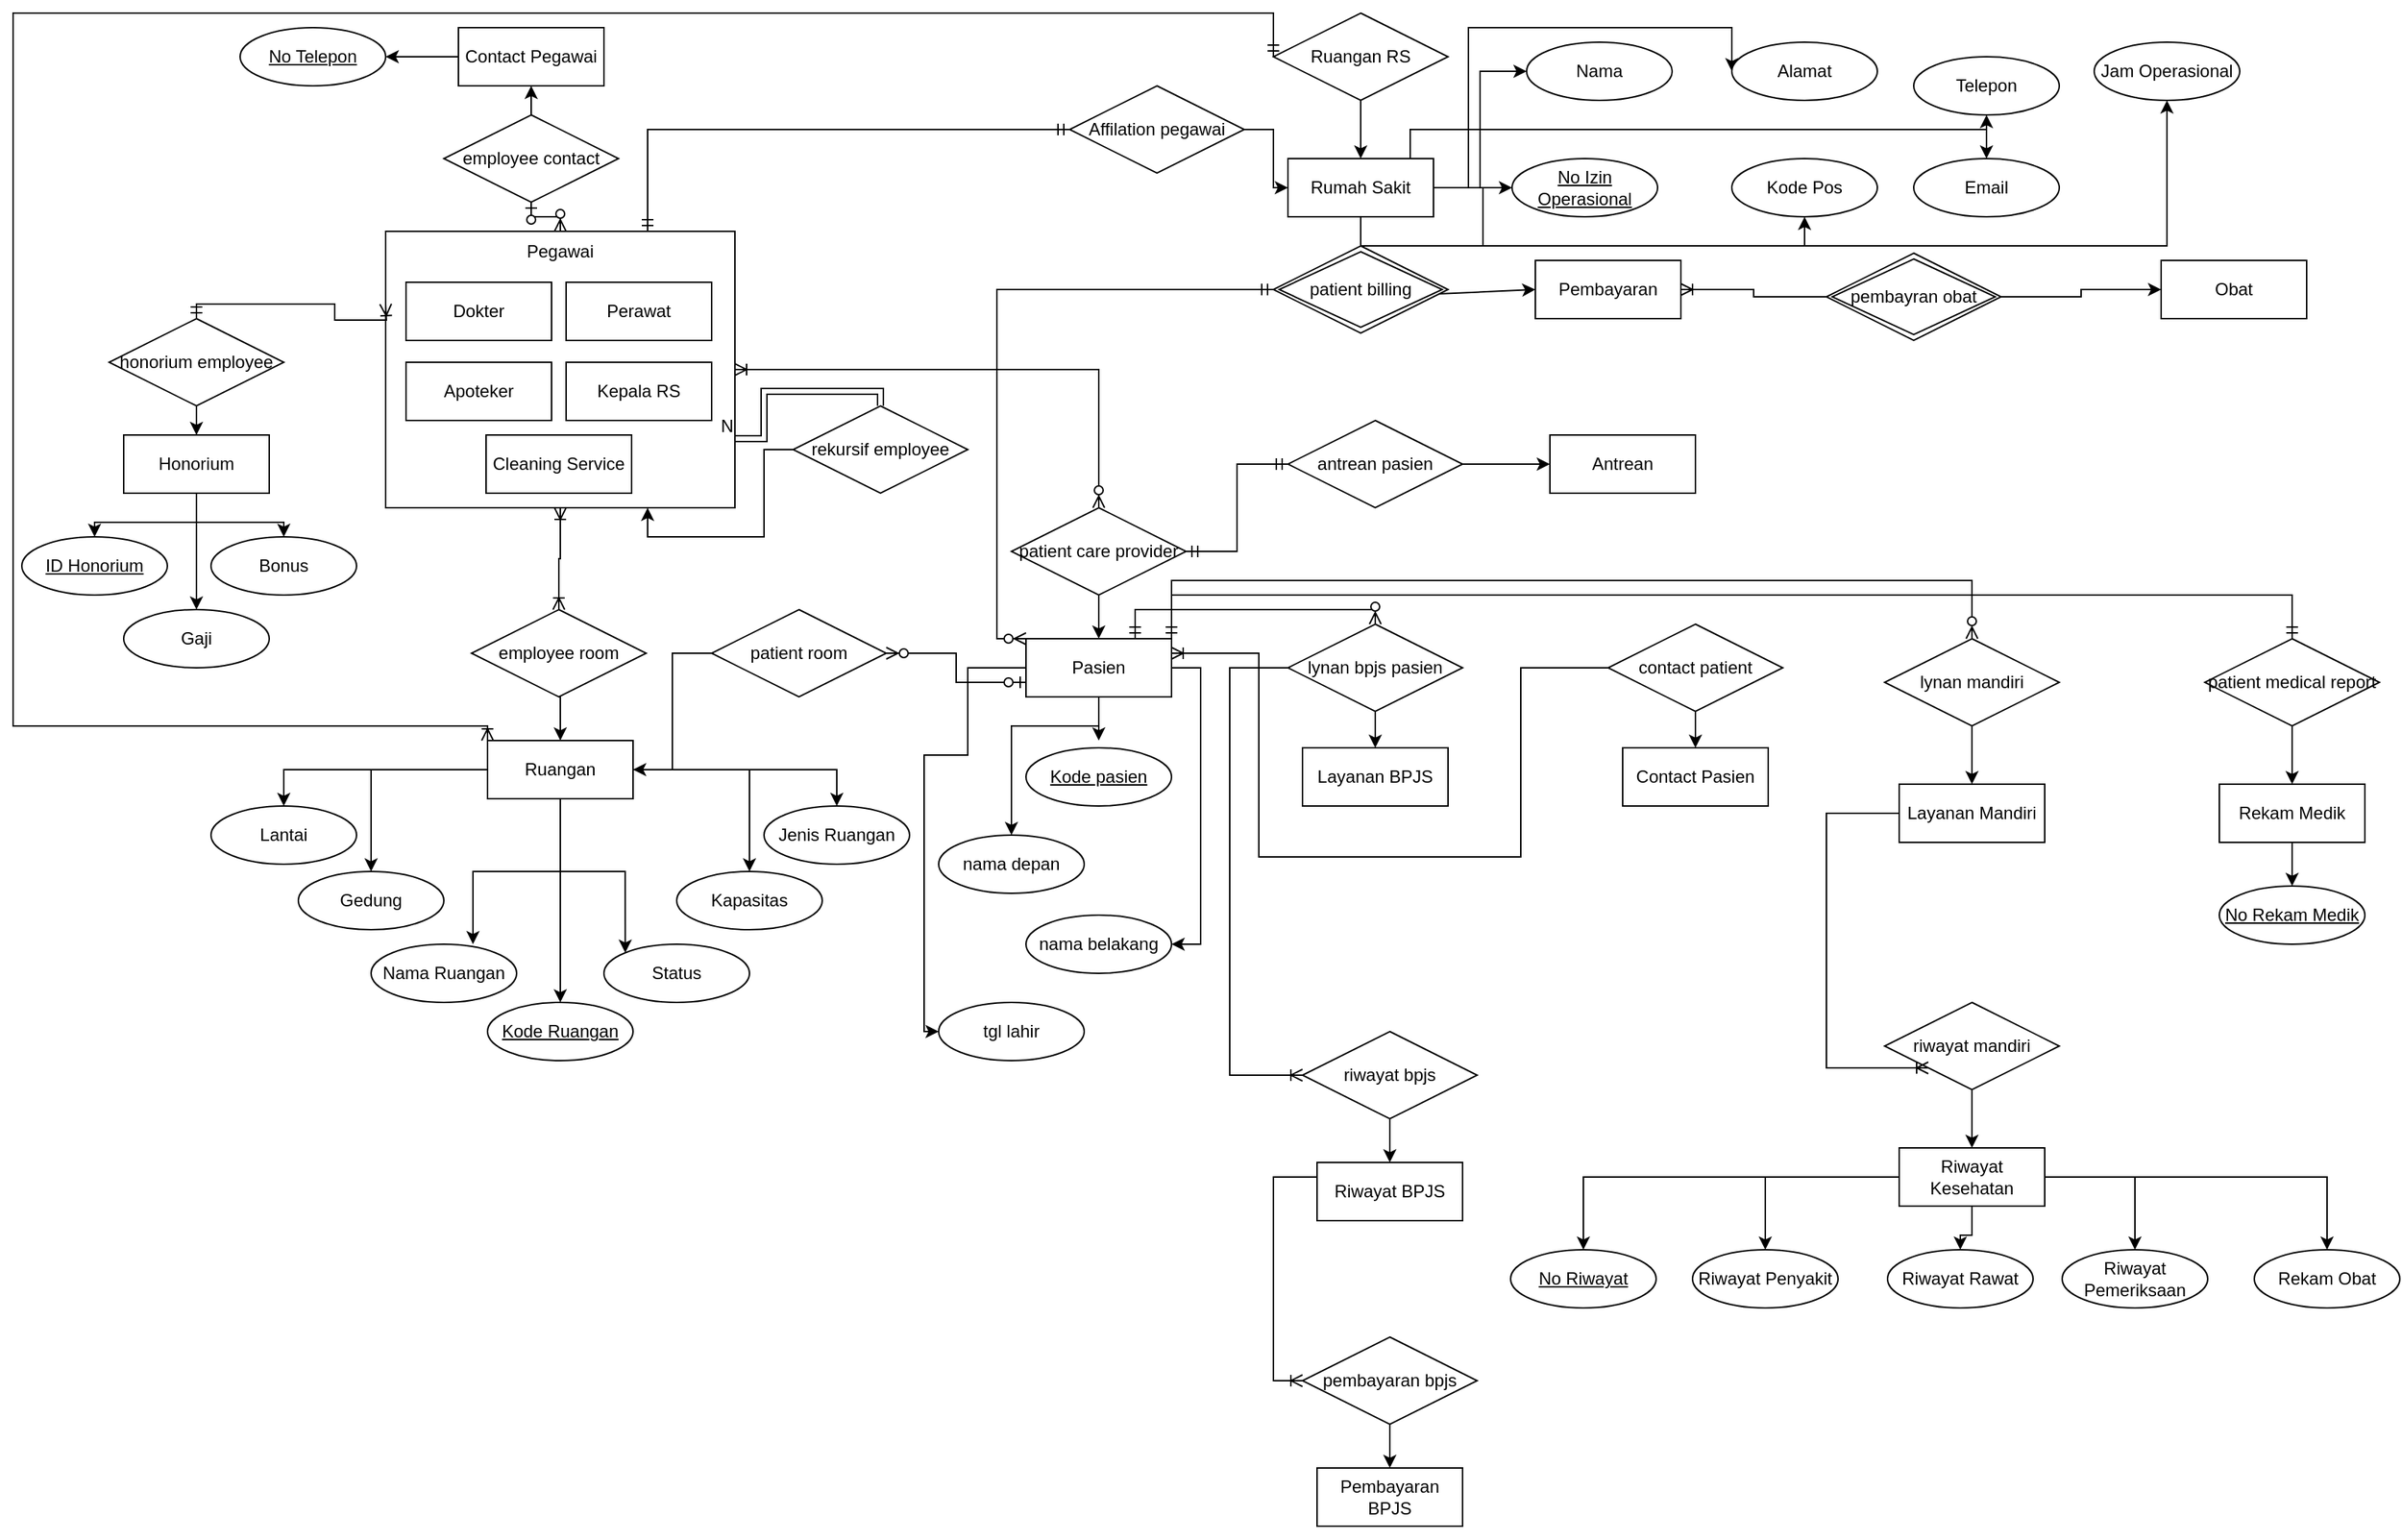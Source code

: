 <mxfile version="21.1.1" type="github">
  <diagram name="Halaman-1" id="XmxOvHVFqEo9q_UAqhoj">
    <mxGraphModel dx="1120" dy="452" grid="1" gridSize="10" guides="1" tooltips="1" connect="1" arrows="1" fold="1" page="1" pageScale="1" pageWidth="827" pageHeight="1169" math="0" shadow="0">
      <root>
        <mxCell id="0" />
        <mxCell id="1" parent="0" />
        <mxCell id="PxqxfpaHqG03hSLTdIMs-1" value="Pegawai" style="whiteSpace=wrap;html=1;align=center;verticalAlign=top;" parent="1" vertex="1">
          <mxGeometry x="266" y="170" width="240" height="190" as="geometry" />
        </mxCell>
        <mxCell id="PxqxfpaHqG03hSLTdIMs-2" value="Dokter" style="whiteSpace=wrap;html=1;align=center;" parent="1" vertex="1">
          <mxGeometry x="280" y="205" width="100" height="40" as="geometry" />
        </mxCell>
        <mxCell id="PxqxfpaHqG03hSLTdIMs-3" value="Perawat" style="whiteSpace=wrap;html=1;align=center;" parent="1" vertex="1">
          <mxGeometry x="390" y="205" width="100" height="40" as="geometry" />
        </mxCell>
        <mxCell id="PxqxfpaHqG03hSLTdIMs-4" value="Apoteker" style="whiteSpace=wrap;html=1;align=center;" parent="1" vertex="1">
          <mxGeometry x="280" y="260" width="100" height="40" as="geometry" />
        </mxCell>
        <mxCell id="PxqxfpaHqG03hSLTdIMs-5" value="Kepala RS" style="whiteSpace=wrap;html=1;align=center;" parent="1" vertex="1">
          <mxGeometry x="390" y="260" width="100" height="40" as="geometry" />
        </mxCell>
        <mxCell id="PxqxfpaHqG03hSLTdIMs-6" value="Cleaning Service" style="whiteSpace=wrap;html=1;align=center;" parent="1" vertex="1">
          <mxGeometry x="335" y="310" width="100" height="40" as="geometry" />
        </mxCell>
        <mxCell id="PxqxfpaHqG03hSLTdIMs-29" style="edgeStyle=orthogonalEdgeStyle;rounded=0;orthogonalLoop=1;jettySize=auto;html=1;exitX=0;exitY=0.5;exitDx=0;exitDy=0;entryX=1;entryY=0.5;entryDx=0;entryDy=0;" parent="1" source="PxqxfpaHqG03hSLTdIMs-8" target="PxqxfpaHqG03hSLTdIMs-9" edge="1">
          <mxGeometry relative="1" as="geometry" />
        </mxCell>
        <mxCell id="PxqxfpaHqG03hSLTdIMs-8" value="Contact Pegawai" style="whiteSpace=wrap;html=1;align=center;" parent="1" vertex="1">
          <mxGeometry x="316" y="30" width="100" height="40" as="geometry" />
        </mxCell>
        <mxCell id="PxqxfpaHqG03hSLTdIMs-9" value="No Telepon" style="ellipse;whiteSpace=wrap;html=1;align=center;fontStyle=4;" parent="1" vertex="1">
          <mxGeometry x="166" y="30" width="100" height="40" as="geometry" />
        </mxCell>
        <mxCell id="PxqxfpaHqG03hSLTdIMs-28" style="edgeStyle=orthogonalEdgeStyle;rounded=0;orthogonalLoop=1;jettySize=auto;html=1;exitX=0.5;exitY=0;exitDx=0;exitDy=0;entryX=0.5;entryY=1;entryDx=0;entryDy=0;" parent="1" source="PxqxfpaHqG03hSLTdIMs-13" target="PxqxfpaHqG03hSLTdIMs-8" edge="1">
          <mxGeometry relative="1" as="geometry" />
        </mxCell>
        <mxCell id="PxqxfpaHqG03hSLTdIMs-13" value="employee contact" style="shape=rhombus;perimeter=rhombusPerimeter;whiteSpace=wrap;html=1;align=center;" parent="1" vertex="1">
          <mxGeometry x="306" y="90" width="120" height="60" as="geometry" />
        </mxCell>
        <mxCell id="PxqxfpaHqG03hSLTdIMs-31" style="edgeStyle=orthogonalEdgeStyle;rounded=0;orthogonalLoop=1;jettySize=auto;html=1;exitX=0.5;exitY=1;exitDx=0;exitDy=0;entryX=0.5;entryY=0;entryDx=0;entryDy=0;" parent="1" source="PxqxfpaHqG03hSLTdIMs-14" target="PxqxfpaHqG03hSLTdIMs-15" edge="1">
          <mxGeometry relative="1" as="geometry" />
        </mxCell>
        <mxCell id="PxqxfpaHqG03hSLTdIMs-14" value="employee room" style="shape=rhombus;perimeter=rhombusPerimeter;whiteSpace=wrap;html=1;align=center;" parent="1" vertex="1">
          <mxGeometry x="325" y="430" width="120" height="60" as="geometry" />
        </mxCell>
        <mxCell id="PxqxfpaHqG03hSLTdIMs-32" style="edgeStyle=orthogonalEdgeStyle;rounded=0;orthogonalLoop=1;jettySize=auto;html=1;exitX=0;exitY=0.5;exitDx=0;exitDy=0;entryX=0.5;entryY=0;entryDx=0;entryDy=0;" parent="1" source="PxqxfpaHqG03hSLTdIMs-15" target="PxqxfpaHqG03hSLTdIMs-17" edge="1">
          <mxGeometry relative="1" as="geometry" />
        </mxCell>
        <mxCell id="PxqxfpaHqG03hSLTdIMs-33" style="edgeStyle=orthogonalEdgeStyle;rounded=0;orthogonalLoop=1;jettySize=auto;html=1;" parent="1" source="PxqxfpaHqG03hSLTdIMs-15" target="PxqxfpaHqG03hSLTdIMs-16" edge="1">
          <mxGeometry relative="1" as="geometry" />
        </mxCell>
        <mxCell id="PxqxfpaHqG03hSLTdIMs-34" style="edgeStyle=orthogonalEdgeStyle;rounded=0;orthogonalLoop=1;jettySize=auto;html=1;entryX=0.5;entryY=0;entryDx=0;entryDy=0;" parent="1" source="PxqxfpaHqG03hSLTdIMs-15" target="PxqxfpaHqG03hSLTdIMs-18" edge="1">
          <mxGeometry relative="1" as="geometry" />
        </mxCell>
        <mxCell id="PxqxfpaHqG03hSLTdIMs-35" style="edgeStyle=orthogonalEdgeStyle;rounded=0;orthogonalLoop=1;jettySize=auto;html=1;entryX=0.5;entryY=0;entryDx=0;entryDy=0;" parent="1" source="PxqxfpaHqG03hSLTdIMs-15" target="PxqxfpaHqG03hSLTdIMs-20" edge="1">
          <mxGeometry relative="1" as="geometry" />
        </mxCell>
        <mxCell id="PxqxfpaHqG03hSLTdIMs-36" style="edgeStyle=orthogonalEdgeStyle;rounded=0;orthogonalLoop=1;jettySize=auto;html=1;entryX=0.5;entryY=0;entryDx=0;entryDy=0;" parent="1" source="PxqxfpaHqG03hSLTdIMs-15" target="PxqxfpaHqG03hSLTdIMs-21" edge="1">
          <mxGeometry relative="1" as="geometry" />
        </mxCell>
        <mxCell id="PxqxfpaHqG03hSLTdIMs-37" style="edgeStyle=orthogonalEdgeStyle;rounded=0;orthogonalLoop=1;jettySize=auto;html=1;entryX=0;entryY=0;entryDx=0;entryDy=0;" parent="1" source="PxqxfpaHqG03hSLTdIMs-15" target="PxqxfpaHqG03hSLTdIMs-22" edge="1">
          <mxGeometry relative="1" as="geometry" />
        </mxCell>
        <mxCell id="PxqxfpaHqG03hSLTdIMs-38" style="edgeStyle=orthogonalEdgeStyle;rounded=0;orthogonalLoop=1;jettySize=auto;html=1;entryX=0.7;entryY=0;entryDx=0;entryDy=0;entryPerimeter=0;" parent="1" source="PxqxfpaHqG03hSLTdIMs-15" target="PxqxfpaHqG03hSLTdIMs-19" edge="1">
          <mxGeometry relative="1" as="geometry" />
        </mxCell>
        <mxCell id="PxqxfpaHqG03hSLTdIMs-15" value="Ruangan" style="whiteSpace=wrap;html=1;align=center;" parent="1" vertex="1">
          <mxGeometry x="336" y="520" width="100" height="40" as="geometry" />
        </mxCell>
        <mxCell id="PxqxfpaHqG03hSLTdIMs-16" value="Kode Ruangan" style="ellipse;whiteSpace=wrap;html=1;align=center;fontStyle=4;" parent="1" vertex="1">
          <mxGeometry x="336" y="700" width="100" height="40" as="geometry" />
        </mxCell>
        <mxCell id="PxqxfpaHqG03hSLTdIMs-17" value="Lantai" style="ellipse;whiteSpace=wrap;html=1;align=center;" parent="1" vertex="1">
          <mxGeometry x="146" y="565" width="100" height="40" as="geometry" />
        </mxCell>
        <mxCell id="PxqxfpaHqG03hSLTdIMs-18" value="Gedung" style="ellipse;whiteSpace=wrap;html=1;align=center;" parent="1" vertex="1">
          <mxGeometry x="206" y="610" width="100" height="40" as="geometry" />
        </mxCell>
        <mxCell id="PxqxfpaHqG03hSLTdIMs-19" value="Nama Ruangan" style="ellipse;whiteSpace=wrap;html=1;align=center;" parent="1" vertex="1">
          <mxGeometry x="256" y="660" width="100" height="40" as="geometry" />
        </mxCell>
        <mxCell id="PxqxfpaHqG03hSLTdIMs-20" value="Jenis Ruangan" style="ellipse;whiteSpace=wrap;html=1;align=center;" parent="1" vertex="1">
          <mxGeometry x="526" y="565" width="100" height="40" as="geometry" />
        </mxCell>
        <mxCell id="PxqxfpaHqG03hSLTdIMs-21" value="Kapasitas" style="ellipse;whiteSpace=wrap;html=1;align=center;" parent="1" vertex="1">
          <mxGeometry x="466" y="610" width="100" height="40" as="geometry" />
        </mxCell>
        <mxCell id="PxqxfpaHqG03hSLTdIMs-22" value="Status" style="ellipse;whiteSpace=wrap;html=1;align=center;" parent="1" vertex="1">
          <mxGeometry x="416" y="660" width="100" height="40" as="geometry" />
        </mxCell>
        <mxCell id="mDD73wP0_zgOxC7ukqkO-9" style="edgeStyle=orthogonalEdgeStyle;rounded=0;orthogonalLoop=1;jettySize=auto;html=1;" edge="1" parent="1" source="mDD73wP0_zgOxC7ukqkO-1" target="mDD73wP0_zgOxC7ukqkO-2">
          <mxGeometry relative="1" as="geometry" />
        </mxCell>
        <mxCell id="mDD73wP0_zgOxC7ukqkO-1" value="honorium employee" style="shape=rhombus;perimeter=rhombusPerimeter;whiteSpace=wrap;html=1;align=center;" vertex="1" parent="1">
          <mxGeometry x="76" y="230" width="120" height="60" as="geometry" />
        </mxCell>
        <mxCell id="mDD73wP0_zgOxC7ukqkO-6" style="edgeStyle=orthogonalEdgeStyle;rounded=0;orthogonalLoop=1;jettySize=auto;html=1;exitX=0.5;exitY=1;exitDx=0;exitDy=0;entryX=0.5;entryY=0;entryDx=0;entryDy=0;" edge="1" parent="1" source="mDD73wP0_zgOxC7ukqkO-2" target="mDD73wP0_zgOxC7ukqkO-4">
          <mxGeometry relative="1" as="geometry" />
        </mxCell>
        <mxCell id="mDD73wP0_zgOxC7ukqkO-7" style="edgeStyle=orthogonalEdgeStyle;rounded=0;orthogonalLoop=1;jettySize=auto;html=1;entryX=0.5;entryY=0;entryDx=0;entryDy=0;" edge="1" parent="1" source="mDD73wP0_zgOxC7ukqkO-2" target="mDD73wP0_zgOxC7ukqkO-3">
          <mxGeometry relative="1" as="geometry" />
        </mxCell>
        <mxCell id="mDD73wP0_zgOxC7ukqkO-8" style="edgeStyle=orthogonalEdgeStyle;rounded=0;orthogonalLoop=1;jettySize=auto;html=1;entryX=0.5;entryY=0;entryDx=0;entryDy=0;" edge="1" parent="1" source="mDD73wP0_zgOxC7ukqkO-2" target="mDD73wP0_zgOxC7ukqkO-5">
          <mxGeometry relative="1" as="geometry" />
        </mxCell>
        <mxCell id="mDD73wP0_zgOxC7ukqkO-2" value="Honorium" style="whiteSpace=wrap;html=1;align=center;" vertex="1" parent="1">
          <mxGeometry x="86" y="310" width="100" height="40" as="geometry" />
        </mxCell>
        <mxCell id="mDD73wP0_zgOxC7ukqkO-3" value="ID Honorium" style="ellipse;whiteSpace=wrap;html=1;align=center;fontStyle=4;" vertex="1" parent="1">
          <mxGeometry x="16" y="380" width="100" height="40" as="geometry" />
        </mxCell>
        <mxCell id="mDD73wP0_zgOxC7ukqkO-4" value="Gaji" style="ellipse;whiteSpace=wrap;html=1;align=center;" vertex="1" parent="1">
          <mxGeometry x="86" y="430" width="100" height="40" as="geometry" />
        </mxCell>
        <mxCell id="mDD73wP0_zgOxC7ukqkO-5" value="Bonus" style="ellipse;whiteSpace=wrap;html=1;align=center;" vertex="1" parent="1">
          <mxGeometry x="146" y="380" width="100" height="40" as="geometry" />
        </mxCell>
        <mxCell id="mDD73wP0_zgOxC7ukqkO-16" style="edgeStyle=orthogonalEdgeStyle;rounded=0;orthogonalLoop=1;jettySize=auto;html=1;" edge="1" parent="1" source="mDD73wP0_zgOxC7ukqkO-10" target="mDD73wP0_zgOxC7ukqkO-11">
          <mxGeometry relative="1" as="geometry" />
        </mxCell>
        <mxCell id="mDD73wP0_zgOxC7ukqkO-10" value="patient care provider" style="shape=rhombus;perimeter=rhombusPerimeter;whiteSpace=wrap;html=1;align=center;" vertex="1" parent="1">
          <mxGeometry x="696" y="360" width="120" height="60" as="geometry" />
        </mxCell>
        <mxCell id="mDD73wP0_zgOxC7ukqkO-17" style="edgeStyle=orthogonalEdgeStyle;rounded=0;orthogonalLoop=1;jettySize=auto;html=1;" edge="1" parent="1" source="mDD73wP0_zgOxC7ukqkO-11">
          <mxGeometry relative="1" as="geometry">
            <mxPoint x="756" y="520" as="targetPoint" />
          </mxGeometry>
        </mxCell>
        <mxCell id="mDD73wP0_zgOxC7ukqkO-18" style="edgeStyle=orthogonalEdgeStyle;rounded=0;orthogonalLoop=1;jettySize=auto;html=1;entryX=0.5;entryY=0;entryDx=0;entryDy=0;" edge="1" parent="1" source="mDD73wP0_zgOxC7ukqkO-11" target="mDD73wP0_zgOxC7ukqkO-13">
          <mxGeometry relative="1" as="geometry">
            <Array as="points">
              <mxPoint x="756" y="510" />
              <mxPoint x="696" y="510" />
            </Array>
          </mxGeometry>
        </mxCell>
        <mxCell id="mDD73wP0_zgOxC7ukqkO-19" style="edgeStyle=orthogonalEdgeStyle;rounded=0;orthogonalLoop=1;jettySize=auto;html=1;entryX=1;entryY=0.5;entryDx=0;entryDy=0;" edge="1" parent="1" source="mDD73wP0_zgOxC7ukqkO-11" target="mDD73wP0_zgOxC7ukqkO-14">
          <mxGeometry relative="1" as="geometry">
            <Array as="points">
              <mxPoint x="826" y="470" />
              <mxPoint x="826" y="660" />
            </Array>
          </mxGeometry>
        </mxCell>
        <mxCell id="mDD73wP0_zgOxC7ukqkO-20" style="edgeStyle=orthogonalEdgeStyle;rounded=0;orthogonalLoop=1;jettySize=auto;html=1;entryX=0;entryY=0.5;entryDx=0;entryDy=0;" edge="1" parent="1" source="mDD73wP0_zgOxC7ukqkO-11" target="mDD73wP0_zgOxC7ukqkO-15">
          <mxGeometry relative="1" as="geometry">
            <Array as="points">
              <mxPoint x="666" y="470" />
              <mxPoint x="666" y="530" />
              <mxPoint x="636" y="530" />
              <mxPoint x="636" y="720" />
            </Array>
          </mxGeometry>
        </mxCell>
        <mxCell id="mDD73wP0_zgOxC7ukqkO-11" value="Pasien" style="whiteSpace=wrap;html=1;align=center;" vertex="1" parent="1">
          <mxGeometry x="706" y="450" width="100" height="40" as="geometry" />
        </mxCell>
        <mxCell id="mDD73wP0_zgOxC7ukqkO-12" value="Kode pasien" style="ellipse;whiteSpace=wrap;html=1;align=center;fontStyle=4;" vertex="1" parent="1">
          <mxGeometry x="706" y="525" width="100" height="40" as="geometry" />
        </mxCell>
        <mxCell id="mDD73wP0_zgOxC7ukqkO-13" value="nama depan" style="ellipse;whiteSpace=wrap;html=1;align=center;" vertex="1" parent="1">
          <mxGeometry x="646" y="585" width="100" height="40" as="geometry" />
        </mxCell>
        <mxCell id="mDD73wP0_zgOxC7ukqkO-14" value="nama belakang" style="ellipse;whiteSpace=wrap;html=1;align=center;" vertex="1" parent="1">
          <mxGeometry x="706" y="640" width="100" height="40" as="geometry" />
        </mxCell>
        <mxCell id="mDD73wP0_zgOxC7ukqkO-15" value="tgl lahir" style="ellipse;whiteSpace=wrap;html=1;align=center;" vertex="1" parent="1">
          <mxGeometry x="646" y="700" width="100" height="40" as="geometry" />
        </mxCell>
        <mxCell id="mDD73wP0_zgOxC7ukqkO-29" style="edgeStyle=orthogonalEdgeStyle;rounded=0;orthogonalLoop=1;jettySize=auto;html=1;entryX=0.75;entryY=1;entryDx=0;entryDy=0;" edge="1" parent="1" source="mDD73wP0_zgOxC7ukqkO-21" target="PxqxfpaHqG03hSLTdIMs-1">
          <mxGeometry relative="1" as="geometry" />
        </mxCell>
        <mxCell id="mDD73wP0_zgOxC7ukqkO-21" value="rekursif employee" style="shape=rhombus;perimeter=rhombusPerimeter;whiteSpace=wrap;html=1;align=center;" vertex="1" parent="1">
          <mxGeometry x="546" y="290" width="120" height="60" as="geometry" />
        </mxCell>
        <mxCell id="mDD73wP0_zgOxC7ukqkO-23" value="" style="edgeStyle=orthogonalEdgeStyle;fontSize=12;html=1;endArrow=ERzeroToMany;startArrow=ERzeroToOne;rounded=0;exitX=0.5;exitY=1;exitDx=0;exitDy=0;entryX=0.5;entryY=0;entryDx=0;entryDy=0;" edge="1" parent="1" source="PxqxfpaHqG03hSLTdIMs-13" target="PxqxfpaHqG03hSLTdIMs-1">
          <mxGeometry width="100" height="100" relative="1" as="geometry">
            <mxPoint x="446" y="290" as="sourcePoint" />
            <mxPoint x="546" y="190" as="targetPoint" />
          </mxGeometry>
        </mxCell>
        <mxCell id="mDD73wP0_zgOxC7ukqkO-25" value="" style="edgeStyle=orthogonalEdgeStyle;fontSize=12;html=1;endArrow=ERoneToMany;startArrow=ERoneToMany;rounded=0;exitX=0.5;exitY=1;exitDx=0;exitDy=0;entryX=0.5;entryY=0;entryDx=0;entryDy=0;" edge="1" parent="1" source="PxqxfpaHqG03hSLTdIMs-1" target="PxqxfpaHqG03hSLTdIMs-14">
          <mxGeometry width="100" height="100" relative="1" as="geometry">
            <mxPoint x="446" y="490" as="sourcePoint" />
            <mxPoint x="546" y="390" as="targetPoint" />
          </mxGeometry>
        </mxCell>
        <mxCell id="mDD73wP0_zgOxC7ukqkO-26" value="" style="edgeStyle=orthogonalEdgeStyle;fontSize=12;html=1;endArrow=ERoneToMany;startArrow=ERmandOne;rounded=0;exitX=0.5;exitY=0;exitDx=0;exitDy=0;" edge="1" parent="1" source="mDD73wP0_zgOxC7ukqkO-1">
          <mxGeometry width="100" height="100" relative="1" as="geometry">
            <mxPoint x="446" y="290" as="sourcePoint" />
            <mxPoint x="266" y="220" as="targetPoint" />
          </mxGeometry>
        </mxCell>
        <mxCell id="mDD73wP0_zgOxC7ukqkO-27" value="" style="edgeStyle=orthogonalEdgeStyle;fontSize=12;html=1;endArrow=ERoneToMany;startArrow=ERzeroToMany;rounded=0;exitX=0.5;exitY=0;exitDx=0;exitDy=0;entryX=1;entryY=0.5;entryDx=0;entryDy=0;" edge="1" parent="1" source="mDD73wP0_zgOxC7ukqkO-10" target="PxqxfpaHqG03hSLTdIMs-1">
          <mxGeometry width="100" height="100" relative="1" as="geometry">
            <mxPoint x="446" y="390" as="sourcePoint" />
            <mxPoint x="546" y="290" as="targetPoint" />
          </mxGeometry>
        </mxCell>
        <mxCell id="mDD73wP0_zgOxC7ukqkO-30" value="Layanan BPJS" style="whiteSpace=wrap;html=1;align=center;" vertex="1" parent="1">
          <mxGeometry x="896" y="525" width="100" height="40" as="geometry" />
        </mxCell>
        <mxCell id="mDD73wP0_zgOxC7ukqkO-31" value="Contact Pasien" style="whiteSpace=wrap;html=1;align=center;" vertex="1" parent="1">
          <mxGeometry x="1116" y="525" width="100" height="40" as="geometry" />
        </mxCell>
        <mxCell id="mDD73wP0_zgOxC7ukqkO-32" value="Layanan Mandiri" style="whiteSpace=wrap;html=1;align=center;" vertex="1" parent="1">
          <mxGeometry x="1306" y="550" width="100" height="40" as="geometry" />
        </mxCell>
        <mxCell id="mDD73wP0_zgOxC7ukqkO-117" style="edgeStyle=orthogonalEdgeStyle;rounded=0;orthogonalLoop=1;jettySize=auto;html=1;entryX=0.5;entryY=0;entryDx=0;entryDy=0;" edge="1" parent="1" source="mDD73wP0_zgOxC7ukqkO-33" target="mDD73wP0_zgOxC7ukqkO-116">
          <mxGeometry relative="1" as="geometry" />
        </mxCell>
        <mxCell id="mDD73wP0_zgOxC7ukqkO-33" value="Rekam Medik" style="whiteSpace=wrap;html=1;align=center;" vertex="1" parent="1">
          <mxGeometry x="1526" y="550" width="100" height="40" as="geometry" />
        </mxCell>
        <mxCell id="mDD73wP0_zgOxC7ukqkO-111" style="edgeStyle=orthogonalEdgeStyle;rounded=0;orthogonalLoop=1;jettySize=auto;html=1;entryX=0.5;entryY=0;entryDx=0;entryDy=0;" edge="1" parent="1" source="mDD73wP0_zgOxC7ukqkO-34" target="mDD73wP0_zgOxC7ukqkO-105">
          <mxGeometry relative="1" as="geometry" />
        </mxCell>
        <mxCell id="mDD73wP0_zgOxC7ukqkO-112" style="edgeStyle=orthogonalEdgeStyle;rounded=0;orthogonalLoop=1;jettySize=auto;html=1;entryX=0.5;entryY=0;entryDx=0;entryDy=0;" edge="1" parent="1" source="mDD73wP0_zgOxC7ukqkO-34" target="mDD73wP0_zgOxC7ukqkO-107">
          <mxGeometry relative="1" as="geometry" />
        </mxCell>
        <mxCell id="mDD73wP0_zgOxC7ukqkO-113" style="edgeStyle=orthogonalEdgeStyle;rounded=0;orthogonalLoop=1;jettySize=auto;html=1;entryX=0.5;entryY=0;entryDx=0;entryDy=0;" edge="1" parent="1" source="mDD73wP0_zgOxC7ukqkO-34" target="mDD73wP0_zgOxC7ukqkO-106">
          <mxGeometry relative="1" as="geometry" />
        </mxCell>
        <mxCell id="mDD73wP0_zgOxC7ukqkO-114" style="edgeStyle=orthogonalEdgeStyle;rounded=0;orthogonalLoop=1;jettySize=auto;html=1;entryX=0.5;entryY=0;entryDx=0;entryDy=0;" edge="1" parent="1" source="mDD73wP0_zgOxC7ukqkO-34" target="mDD73wP0_zgOxC7ukqkO-110">
          <mxGeometry relative="1" as="geometry" />
        </mxCell>
        <mxCell id="mDD73wP0_zgOxC7ukqkO-115" style="edgeStyle=orthogonalEdgeStyle;rounded=0;orthogonalLoop=1;jettySize=auto;html=1;entryX=0.5;entryY=0;entryDx=0;entryDy=0;" edge="1" parent="1" source="mDD73wP0_zgOxC7ukqkO-34" target="mDD73wP0_zgOxC7ukqkO-108">
          <mxGeometry relative="1" as="geometry" />
        </mxCell>
        <mxCell id="mDD73wP0_zgOxC7ukqkO-34" value="Riwayat Kesehatan" style="whiteSpace=wrap;html=1;align=center;" vertex="1" parent="1">
          <mxGeometry x="1306" y="800" width="100" height="40" as="geometry" />
        </mxCell>
        <mxCell id="mDD73wP0_zgOxC7ukqkO-35" value="Riwayat BPJS" style="whiteSpace=wrap;html=1;align=center;" vertex="1" parent="1">
          <mxGeometry x="906" y="810" width="100" height="40" as="geometry" />
        </mxCell>
        <mxCell id="mDD73wP0_zgOxC7ukqkO-36" value="Antrean" style="whiteSpace=wrap;html=1;align=center;" vertex="1" parent="1">
          <mxGeometry x="1066" y="310" width="100" height="40" as="geometry" />
        </mxCell>
        <mxCell id="mDD73wP0_zgOxC7ukqkO-37" value="Pembayaran BPJS" style="whiteSpace=wrap;html=1;align=center;" vertex="1" parent="1">
          <mxGeometry x="906" y="1020" width="100" height="40" as="geometry" />
        </mxCell>
        <mxCell id="mDD73wP0_zgOxC7ukqkO-97" style="edgeStyle=orthogonalEdgeStyle;rounded=0;orthogonalLoop=1;jettySize=auto;html=1;entryX=0;entryY=0.5;entryDx=0;entryDy=0;" edge="1" parent="1" source="mDD73wP0_zgOxC7ukqkO-38" target="mDD73wP0_zgOxC7ukqkO-90">
          <mxGeometry relative="1" as="geometry" />
        </mxCell>
        <mxCell id="mDD73wP0_zgOxC7ukqkO-98" style="edgeStyle=orthogonalEdgeStyle;rounded=0;orthogonalLoop=1;jettySize=auto;html=1;entryX=0;entryY=0.5;entryDx=0;entryDy=0;" edge="1" parent="1" source="mDD73wP0_zgOxC7ukqkO-38" target="mDD73wP0_zgOxC7ukqkO-91">
          <mxGeometry relative="1" as="geometry" />
        </mxCell>
        <mxCell id="mDD73wP0_zgOxC7ukqkO-99" style="edgeStyle=orthogonalEdgeStyle;rounded=0;orthogonalLoop=1;jettySize=auto;html=1;entryX=0;entryY=0.5;entryDx=0;entryDy=0;" edge="1" parent="1" source="mDD73wP0_zgOxC7ukqkO-38" target="mDD73wP0_zgOxC7ukqkO-92">
          <mxGeometry relative="1" as="geometry">
            <Array as="points">
              <mxPoint x="1010" y="140" />
              <mxPoint x="1010" y="30" />
              <mxPoint x="1191" y="30" />
            </Array>
          </mxGeometry>
        </mxCell>
        <mxCell id="mDD73wP0_zgOxC7ukqkO-101" style="edgeStyle=orthogonalEdgeStyle;rounded=0;orthogonalLoop=1;jettySize=auto;html=1;entryX=0.5;entryY=1;entryDx=0;entryDy=0;" edge="1" parent="1" source="mDD73wP0_zgOxC7ukqkO-38" target="mDD73wP0_zgOxC7ukqkO-93">
          <mxGeometry relative="1" as="geometry">
            <Array as="points">
              <mxPoint x="1020" y="140" />
              <mxPoint x="1020" y="180" />
              <mxPoint x="1241" y="180" />
            </Array>
          </mxGeometry>
        </mxCell>
        <mxCell id="mDD73wP0_zgOxC7ukqkO-102" style="edgeStyle=orthogonalEdgeStyle;rounded=0;orthogonalLoop=1;jettySize=auto;html=1;" edge="1" parent="1" source="mDD73wP0_zgOxC7ukqkO-38" target="mDD73wP0_zgOxC7ukqkO-94">
          <mxGeometry relative="1" as="geometry">
            <Array as="points">
              <mxPoint x="970" y="100" />
              <mxPoint x="1366" y="100" />
            </Array>
          </mxGeometry>
        </mxCell>
        <mxCell id="mDD73wP0_zgOxC7ukqkO-103" style="edgeStyle=orthogonalEdgeStyle;rounded=0;orthogonalLoop=1;jettySize=auto;html=1;entryX=0.5;entryY=0;entryDx=0;entryDy=0;" edge="1" parent="1" source="mDD73wP0_zgOxC7ukqkO-38" target="mDD73wP0_zgOxC7ukqkO-95">
          <mxGeometry relative="1" as="geometry">
            <Array as="points">
              <mxPoint x="970" y="100" />
              <mxPoint x="1366" y="100" />
            </Array>
          </mxGeometry>
        </mxCell>
        <mxCell id="mDD73wP0_zgOxC7ukqkO-104" style="edgeStyle=orthogonalEdgeStyle;rounded=0;orthogonalLoop=1;jettySize=auto;html=1;entryX=0.5;entryY=1;entryDx=0;entryDy=0;" edge="1" parent="1" source="mDD73wP0_zgOxC7ukqkO-38" target="mDD73wP0_zgOxC7ukqkO-96">
          <mxGeometry relative="1" as="geometry">
            <Array as="points">
              <mxPoint x="936" y="180" />
              <mxPoint x="1490" y="180" />
            </Array>
          </mxGeometry>
        </mxCell>
        <mxCell id="mDD73wP0_zgOxC7ukqkO-38" value="Rumah Sakit" style="whiteSpace=wrap;html=1;align=center;" vertex="1" parent="1">
          <mxGeometry x="886" y="120" width="100" height="40" as="geometry" />
        </mxCell>
        <mxCell id="mDD73wP0_zgOxC7ukqkO-39" value="Pembayaran" style="whiteSpace=wrap;html=1;align=center;" vertex="1" parent="1">
          <mxGeometry x="1056" y="190" width="100" height="40" as="geometry" />
        </mxCell>
        <mxCell id="mDD73wP0_zgOxC7ukqkO-40" value="Obat" style="whiteSpace=wrap;html=1;align=center;" vertex="1" parent="1">
          <mxGeometry x="1486" y="190" width="100" height="40" as="geometry" />
        </mxCell>
        <mxCell id="mDD73wP0_zgOxC7ukqkO-42" style="edgeStyle=none;rounded=0;orthogonalLoop=1;jettySize=auto;html=1;entryX=0;entryY=0.5;entryDx=0;entryDy=0;" edge="1" parent="1" source="mDD73wP0_zgOxC7ukqkO-41" target="mDD73wP0_zgOxC7ukqkO-36">
          <mxGeometry relative="1" as="geometry" />
        </mxCell>
        <mxCell id="mDD73wP0_zgOxC7ukqkO-41" value="antrean pasien" style="shape=rhombus;perimeter=rhombusPerimeter;whiteSpace=wrap;html=1;align=center;" vertex="1" parent="1">
          <mxGeometry x="886" y="300" width="120" height="60" as="geometry" />
        </mxCell>
        <mxCell id="mDD73wP0_zgOxC7ukqkO-54" style="edgeStyle=none;rounded=0;orthogonalLoop=1;jettySize=auto;html=1;entryX=0.5;entryY=0;entryDx=0;entryDy=0;" edge="1" parent="1" source="mDD73wP0_zgOxC7ukqkO-43" target="mDD73wP0_zgOxC7ukqkO-30">
          <mxGeometry relative="1" as="geometry" />
        </mxCell>
        <mxCell id="mDD73wP0_zgOxC7ukqkO-43" value="lynan bpjs pasien" style="shape=rhombus;perimeter=rhombusPerimeter;whiteSpace=wrap;html=1;align=center;" vertex="1" parent="1">
          <mxGeometry x="886" y="440" width="120" height="60" as="geometry" />
        </mxCell>
        <mxCell id="mDD73wP0_zgOxC7ukqkO-49" style="edgeStyle=none;rounded=0;orthogonalLoop=1;jettySize=auto;html=1;entryX=0.5;entryY=0;entryDx=0;entryDy=0;" edge="1" parent="1" source="mDD73wP0_zgOxC7ukqkO-45" target="mDD73wP0_zgOxC7ukqkO-33">
          <mxGeometry relative="1" as="geometry" />
        </mxCell>
        <mxCell id="mDD73wP0_zgOxC7ukqkO-45" value="patient medical report" style="shape=rhombus;perimeter=rhombusPerimeter;whiteSpace=wrap;html=1;align=center;" vertex="1" parent="1">
          <mxGeometry x="1516" y="450" width="120" height="60" as="geometry" />
        </mxCell>
        <mxCell id="mDD73wP0_zgOxC7ukqkO-48" style="edgeStyle=none;rounded=0;orthogonalLoop=1;jettySize=auto;html=1;entryX=0;entryY=0.5;entryDx=0;entryDy=0;exitX=0.919;exitY=0.552;exitDx=0;exitDy=0;exitPerimeter=0;" edge="1" parent="1" source="mDD73wP0_zgOxC7ukqkO-73" target="mDD73wP0_zgOxC7ukqkO-39">
          <mxGeometry relative="1" as="geometry">
            <mxPoint x="996" y="210" as="sourcePoint" />
          </mxGeometry>
        </mxCell>
        <mxCell id="mDD73wP0_zgOxC7ukqkO-51" style="edgeStyle=none;rounded=0;orthogonalLoop=1;jettySize=auto;html=1;entryX=0.5;entryY=0;entryDx=0;entryDy=0;" edge="1" parent="1" source="mDD73wP0_zgOxC7ukqkO-50" target="mDD73wP0_zgOxC7ukqkO-32">
          <mxGeometry relative="1" as="geometry" />
        </mxCell>
        <mxCell id="mDD73wP0_zgOxC7ukqkO-50" value="lynan mandiri" style="shape=rhombus;perimeter=rhombusPerimeter;whiteSpace=wrap;html=1;align=center;" vertex="1" parent="1">
          <mxGeometry x="1296" y="450" width="120" height="60" as="geometry" />
        </mxCell>
        <mxCell id="mDD73wP0_zgOxC7ukqkO-64" style="edgeStyle=orthogonalEdgeStyle;rounded=0;orthogonalLoop=1;jettySize=auto;html=1;exitX=0;exitY=0.5;exitDx=0;exitDy=0;entryX=1;entryY=0.5;entryDx=0;entryDy=0;" edge="1" parent="1" source="mDD73wP0_zgOxC7ukqkO-52" target="PxqxfpaHqG03hSLTdIMs-15">
          <mxGeometry relative="1" as="geometry" />
        </mxCell>
        <mxCell id="mDD73wP0_zgOxC7ukqkO-52" value="patient room" style="shape=rhombus;perimeter=rhombusPerimeter;whiteSpace=wrap;html=1;align=center;" vertex="1" parent="1">
          <mxGeometry x="490" y="430" width="120" height="60" as="geometry" />
        </mxCell>
        <mxCell id="mDD73wP0_zgOxC7ukqkO-55" style="edgeStyle=none;rounded=0;orthogonalLoop=1;jettySize=auto;html=1;entryX=0.5;entryY=0;entryDx=0;entryDy=0;" edge="1" parent="1" source="mDD73wP0_zgOxC7ukqkO-53" target="mDD73wP0_zgOxC7ukqkO-31">
          <mxGeometry relative="1" as="geometry" />
        </mxCell>
        <mxCell id="mDD73wP0_zgOxC7ukqkO-53" value="contact patient" style="shape=rhombus;perimeter=rhombusPerimeter;whiteSpace=wrap;html=1;align=center;" vertex="1" parent="1">
          <mxGeometry x="1106" y="440" width="120" height="60" as="geometry" />
        </mxCell>
        <mxCell id="mDD73wP0_zgOxC7ukqkO-56" value="" style="edgeStyle=orthogonalEdgeStyle;fontSize=12;html=1;endArrow=ERmandOne;startArrow=ERmandOne;rounded=0;exitX=1;exitY=0.5;exitDx=0;exitDy=0;entryX=0;entryY=0.5;entryDx=0;entryDy=0;" edge="1" parent="1" source="mDD73wP0_zgOxC7ukqkO-10" target="mDD73wP0_zgOxC7ukqkO-41">
          <mxGeometry width="100" height="100" relative="1" as="geometry">
            <mxPoint x="736" y="530" as="sourcePoint" />
            <mxPoint x="836" y="430" as="targetPoint" />
          </mxGeometry>
        </mxCell>
        <mxCell id="mDD73wP0_zgOxC7ukqkO-57" value="" style="shape=link;html=1;rounded=0;exitX=0.5;exitY=0;exitDx=0;exitDy=0;entryX=1;entryY=0.75;entryDx=0;entryDy=0;edgeStyle=orthogonalEdgeStyle;" edge="1" parent="1" source="mDD73wP0_zgOxC7ukqkO-21" target="PxqxfpaHqG03hSLTdIMs-1">
          <mxGeometry relative="1" as="geometry">
            <mxPoint x="596" y="360" as="sourcePoint" />
            <mxPoint x="876" y="500" as="targetPoint" />
          </mxGeometry>
        </mxCell>
        <mxCell id="mDD73wP0_zgOxC7ukqkO-58" value="N" style="resizable=0;html=1;whiteSpace=wrap;align=right;verticalAlign=bottom;" connectable="0" vertex="1" parent="mDD73wP0_zgOxC7ukqkO-57">
          <mxGeometry x="1" relative="1" as="geometry" />
        </mxCell>
        <mxCell id="mDD73wP0_zgOxC7ukqkO-59" value="" style="edgeStyle=orthogonalEdgeStyle;fontSize=12;html=1;endArrow=ERzeroToMany;startArrow=ERmandOne;rounded=0;exitX=0.75;exitY=0;exitDx=0;exitDy=0;entryX=0.5;entryY=0;entryDx=0;entryDy=0;" edge="1" parent="1" source="mDD73wP0_zgOxC7ukqkO-11" target="mDD73wP0_zgOxC7ukqkO-43">
          <mxGeometry width="100" height="100" relative="1" as="geometry">
            <mxPoint x="966" y="390" as="sourcePoint" />
            <mxPoint x="846" y="450" as="targetPoint" />
          </mxGeometry>
        </mxCell>
        <mxCell id="mDD73wP0_zgOxC7ukqkO-60" value="" style="edgeStyle=orthogonalEdgeStyle;fontSize=12;html=1;endArrow=ERzeroToMany;startArrow=ERmandOne;rounded=0;exitX=1;exitY=0;exitDx=0;exitDy=0;entryX=0.5;entryY=0;entryDx=0;entryDy=0;" edge="1" parent="1" source="mDD73wP0_zgOxC7ukqkO-11" target="mDD73wP0_zgOxC7ukqkO-50">
          <mxGeometry width="100" height="100" relative="1" as="geometry">
            <mxPoint x="791" y="460" as="sourcePoint" />
            <mxPoint x="956" y="450" as="targetPoint" />
            <Array as="points">
              <mxPoint x="806" y="410" />
              <mxPoint x="1356" y="410" />
            </Array>
          </mxGeometry>
        </mxCell>
        <mxCell id="mDD73wP0_zgOxC7ukqkO-62" value="" style="edgeStyle=orthogonalEdgeStyle;fontSize=12;html=1;endArrow=ERzeroToMany;startArrow=ERmandOne;rounded=0;exitX=0;exitY=0.5;exitDx=0;exitDy=0;entryX=0;entryY=0;entryDx=0;entryDy=0;" edge="1" parent="1" source="mDD73wP0_zgOxC7ukqkO-73" target="mDD73wP0_zgOxC7ukqkO-11">
          <mxGeometry width="100" height="100" relative="1" as="geometry">
            <mxPoint x="876" y="210" as="sourcePoint" />
            <mxPoint x="816" y="450" as="targetPoint" />
            <Array as="points">
              <mxPoint x="686" y="210" />
              <mxPoint x="686" y="450" />
            </Array>
          </mxGeometry>
        </mxCell>
        <mxCell id="mDD73wP0_zgOxC7ukqkO-63" value="" style="edgeStyle=orthogonalEdgeStyle;fontSize=12;html=1;endArrow=ERmandOne;startArrow=ERmandOne;rounded=0;entryX=0.5;entryY=0;entryDx=0;entryDy=0;exitX=1;exitY=0;exitDx=0;exitDy=0;" edge="1" parent="1" source="mDD73wP0_zgOxC7ukqkO-11" target="mDD73wP0_zgOxC7ukqkO-45">
          <mxGeometry width="100" height="100" relative="1" as="geometry">
            <mxPoint x="716" y="550" as="sourcePoint" />
            <mxPoint x="816" y="450" as="targetPoint" />
            <Array as="points">
              <mxPoint x="806" y="420" />
              <mxPoint x="1576" y="420" />
            </Array>
          </mxGeometry>
        </mxCell>
        <mxCell id="mDD73wP0_zgOxC7ukqkO-65" value="" style="edgeStyle=orthogonalEdgeStyle;fontSize=12;html=1;endArrow=ERzeroToMany;startArrow=ERzeroToOne;rounded=0;exitX=0;exitY=0.75;exitDx=0;exitDy=0;entryX=1;entryY=0.5;entryDx=0;entryDy=0;" edge="1" parent="1" source="mDD73wP0_zgOxC7ukqkO-11" target="mDD73wP0_zgOxC7ukqkO-52">
          <mxGeometry width="100" height="100" relative="1" as="geometry">
            <mxPoint x="596" y="400" as="sourcePoint" />
            <mxPoint x="696" y="300" as="targetPoint" />
          </mxGeometry>
        </mxCell>
        <mxCell id="mDD73wP0_zgOxC7ukqkO-66" value="" style="edgeStyle=orthogonalEdgeStyle;fontSize=12;html=1;endArrow=ERoneToMany;rounded=0;exitX=0;exitY=0.5;exitDx=0;exitDy=0;entryX=1;entryY=0.25;entryDx=0;entryDy=0;" edge="1" parent="1" source="mDD73wP0_zgOxC7ukqkO-53" target="mDD73wP0_zgOxC7ukqkO-11">
          <mxGeometry width="100" height="100" relative="1" as="geometry">
            <mxPoint x="876" y="400" as="sourcePoint" />
            <mxPoint x="976" y="300" as="targetPoint" />
            <Array as="points">
              <mxPoint x="1046" y="470" />
              <mxPoint x="1046" y="600" />
              <mxPoint x="866" y="600" />
              <mxPoint x="866" y="460" />
            </Array>
          </mxGeometry>
        </mxCell>
        <mxCell id="mDD73wP0_zgOxC7ukqkO-68" style="edgeStyle=orthogonalEdgeStyle;rounded=0;orthogonalLoop=1;jettySize=auto;html=1;entryX=0.5;entryY=0;entryDx=0;entryDy=0;" edge="1" parent="1" source="mDD73wP0_zgOxC7ukqkO-67" target="mDD73wP0_zgOxC7ukqkO-35">
          <mxGeometry relative="1" as="geometry" />
        </mxCell>
        <mxCell id="mDD73wP0_zgOxC7ukqkO-67" value="riwayat bpjs" style="shape=rhombus;perimeter=rhombusPerimeter;whiteSpace=wrap;html=1;align=center;" vertex="1" parent="1">
          <mxGeometry x="896" y="720" width="120" height="60" as="geometry" />
        </mxCell>
        <mxCell id="mDD73wP0_zgOxC7ukqkO-71" style="edgeStyle=orthogonalEdgeStyle;rounded=0;orthogonalLoop=1;jettySize=auto;html=1;" edge="1" parent="1" source="mDD73wP0_zgOxC7ukqkO-70" target="mDD73wP0_zgOxC7ukqkO-37">
          <mxGeometry relative="1" as="geometry" />
        </mxCell>
        <mxCell id="mDD73wP0_zgOxC7ukqkO-70" value="pembayaran bpjs" style="shape=rhombus;perimeter=rhombusPerimeter;whiteSpace=wrap;html=1;align=center;" vertex="1" parent="1">
          <mxGeometry x="896" y="930" width="120" height="60" as="geometry" />
        </mxCell>
        <mxCell id="mDD73wP0_zgOxC7ukqkO-72" value="" style="edgeStyle=orthogonalEdgeStyle;fontSize=12;html=1;endArrow=ERoneToMany;rounded=0;exitX=0;exitY=0.5;exitDx=0;exitDy=0;entryX=0;entryY=0.5;entryDx=0;entryDy=0;" edge="1" parent="1" source="mDD73wP0_zgOxC7ukqkO-43" target="mDD73wP0_zgOxC7ukqkO-67">
          <mxGeometry width="100" height="100" relative="1" as="geometry">
            <mxPoint x="866" y="480" as="sourcePoint" />
            <mxPoint x="846" y="690" as="targetPoint" />
            <Array as="points">
              <mxPoint x="846" y="470" />
              <mxPoint x="846" y="750" />
            </Array>
          </mxGeometry>
        </mxCell>
        <mxCell id="mDD73wP0_zgOxC7ukqkO-73" value="patient billing" style="shape=rhombus;double=1;perimeter=rhombusPerimeter;whiteSpace=wrap;html=1;align=center;" vertex="1" parent="1">
          <mxGeometry x="876" y="180" width="120" height="60" as="geometry" />
        </mxCell>
        <mxCell id="mDD73wP0_zgOxC7ukqkO-74" style="edgeStyle=orthogonalEdgeStyle;rounded=0;orthogonalLoop=1;jettySize=auto;html=1;exitX=0.5;exitY=1;exitDx=0;exitDy=0;" edge="1" parent="1" source="mDD73wP0_zgOxC7ukqkO-37" target="mDD73wP0_zgOxC7ukqkO-37">
          <mxGeometry relative="1" as="geometry" />
        </mxCell>
        <mxCell id="mDD73wP0_zgOxC7ukqkO-75" value="" style="edgeStyle=orthogonalEdgeStyle;fontSize=12;html=1;endArrow=ERoneToMany;rounded=0;exitX=0;exitY=0.25;exitDx=0;exitDy=0;entryX=0;entryY=0.5;entryDx=0;entryDy=0;" edge="1" parent="1" source="mDD73wP0_zgOxC7ukqkO-35" target="mDD73wP0_zgOxC7ukqkO-70">
          <mxGeometry width="100" height="100" relative="1" as="geometry">
            <mxPoint x="896" y="480" as="sourcePoint" />
            <mxPoint x="816" y="1030" as="targetPoint" />
            <Array as="points">
              <mxPoint x="876" y="820" />
              <mxPoint x="876" y="960" />
            </Array>
          </mxGeometry>
        </mxCell>
        <mxCell id="mDD73wP0_zgOxC7ukqkO-77" style="edgeStyle=orthogonalEdgeStyle;rounded=0;orthogonalLoop=1;jettySize=auto;html=1;entryX=0.5;entryY=0;entryDx=0;entryDy=0;" edge="1" parent="1" source="mDD73wP0_zgOxC7ukqkO-76" target="mDD73wP0_zgOxC7ukqkO-34">
          <mxGeometry relative="1" as="geometry" />
        </mxCell>
        <mxCell id="mDD73wP0_zgOxC7ukqkO-76" value="riwayat mandiri" style="shape=rhombus;perimeter=rhombusPerimeter;whiteSpace=wrap;html=1;align=center;" vertex="1" parent="1">
          <mxGeometry x="1296" y="700" width="120" height="60" as="geometry" />
        </mxCell>
        <mxCell id="mDD73wP0_zgOxC7ukqkO-79" value="" style="edgeStyle=orthogonalEdgeStyle;fontSize=12;html=1;endArrow=ERoneToMany;rounded=0;exitX=0;exitY=0.5;exitDx=0;exitDy=0;entryX=0;entryY=1;entryDx=0;entryDy=0;" edge="1" parent="1" source="mDD73wP0_zgOxC7ukqkO-32" target="mDD73wP0_zgOxC7ukqkO-76">
          <mxGeometry width="100" height="100" relative="1" as="geometry">
            <mxPoint x="1226" y="830" as="sourcePoint" />
            <mxPoint x="1296" y="730" as="targetPoint" />
            <Array as="points">
              <mxPoint x="1256" y="570" />
              <mxPoint x="1256" y="745" />
            </Array>
          </mxGeometry>
        </mxCell>
        <mxCell id="mDD73wP0_zgOxC7ukqkO-83" style="edgeStyle=orthogonalEdgeStyle;rounded=0;orthogonalLoop=1;jettySize=auto;html=1;entryX=0;entryY=0.5;entryDx=0;entryDy=0;" edge="1" parent="1" source="mDD73wP0_zgOxC7ukqkO-81" target="mDD73wP0_zgOxC7ukqkO-40">
          <mxGeometry relative="1" as="geometry" />
        </mxCell>
        <mxCell id="mDD73wP0_zgOxC7ukqkO-81" value="pembayran obat" style="shape=rhombus;double=1;perimeter=rhombusPerimeter;whiteSpace=wrap;html=1;align=center;" vertex="1" parent="1">
          <mxGeometry x="1256" y="185" width="120" height="60" as="geometry" />
        </mxCell>
        <mxCell id="mDD73wP0_zgOxC7ukqkO-82" value="" style="edgeStyle=orthogonalEdgeStyle;fontSize=12;html=1;endArrow=ERoneToMany;rounded=0;entryX=1;entryY=0.5;entryDx=0;entryDy=0;exitX=0;exitY=0.5;exitDx=0;exitDy=0;" edge="1" parent="1" source="mDD73wP0_zgOxC7ukqkO-81" target="mDD73wP0_zgOxC7ukqkO-39">
          <mxGeometry width="100" height="100" relative="1" as="geometry">
            <mxPoint x="1126" y="400" as="sourcePoint" />
            <mxPoint x="1226" y="300" as="targetPoint" />
            <Array as="points">
              <mxPoint x="1206" y="215" />
              <mxPoint x="1206" y="210" />
            </Array>
          </mxGeometry>
        </mxCell>
        <mxCell id="mDD73wP0_zgOxC7ukqkO-84" value="" style="edgeStyle=orthogonalEdgeStyle;fontSize=12;html=1;endArrow=ERmandOne;startArrow=ERmandOne;rounded=0;exitX=0.75;exitY=0;exitDx=0;exitDy=0;entryX=0;entryY=0.5;entryDx=0;entryDy=0;" edge="1" parent="1" source="PxqxfpaHqG03hSLTdIMs-1" target="mDD73wP0_zgOxC7ukqkO-85">
          <mxGeometry width="100" height="100" relative="1" as="geometry">
            <mxPoint x="786" y="280" as="sourcePoint" />
            <mxPoint x="716" y="90" as="targetPoint" />
          </mxGeometry>
        </mxCell>
        <mxCell id="mDD73wP0_zgOxC7ukqkO-86" style="edgeStyle=orthogonalEdgeStyle;rounded=0;orthogonalLoop=1;jettySize=auto;html=1;exitX=1;exitY=0.5;exitDx=0;exitDy=0;entryX=0;entryY=0.5;entryDx=0;entryDy=0;" edge="1" parent="1" source="mDD73wP0_zgOxC7ukqkO-85" target="mDD73wP0_zgOxC7ukqkO-38">
          <mxGeometry relative="1" as="geometry" />
        </mxCell>
        <mxCell id="mDD73wP0_zgOxC7ukqkO-85" value="Affilation pegawai" style="shape=rhombus;perimeter=rhombusPerimeter;whiteSpace=wrap;html=1;align=center;" vertex="1" parent="1">
          <mxGeometry x="736" y="70" width="120" height="60" as="geometry" />
        </mxCell>
        <mxCell id="mDD73wP0_zgOxC7ukqkO-88" style="edgeStyle=orthogonalEdgeStyle;rounded=0;orthogonalLoop=1;jettySize=auto;html=1;" edge="1" parent="1" source="mDD73wP0_zgOxC7ukqkO-87" target="mDD73wP0_zgOxC7ukqkO-38">
          <mxGeometry relative="1" as="geometry" />
        </mxCell>
        <mxCell id="mDD73wP0_zgOxC7ukqkO-87" value="Ruangan RS" style="shape=rhombus;perimeter=rhombusPerimeter;whiteSpace=wrap;html=1;align=center;" vertex="1" parent="1">
          <mxGeometry x="876" y="20" width="120" height="60" as="geometry" />
        </mxCell>
        <mxCell id="mDD73wP0_zgOxC7ukqkO-89" value="" style="edgeStyle=orthogonalEdgeStyle;fontSize=12;html=1;endArrow=ERoneToMany;startArrow=ERmandOne;rounded=0;exitX=0;exitY=0.5;exitDx=0;exitDy=0;entryX=0;entryY=0;entryDx=0;entryDy=0;" edge="1" parent="1" source="mDD73wP0_zgOxC7ukqkO-87" target="PxqxfpaHqG03hSLTdIMs-15">
          <mxGeometry width="100" height="100" relative="1" as="geometry">
            <mxPoint x="656" y="340" as="sourcePoint" />
            <mxPoint x="336" y="510" as="targetPoint" />
            <Array as="points">
              <mxPoint x="876" y="20" />
              <mxPoint x="10" y="20" />
              <mxPoint x="10" y="510" />
              <mxPoint x="336" y="510" />
            </Array>
          </mxGeometry>
        </mxCell>
        <mxCell id="mDD73wP0_zgOxC7ukqkO-90" value="Nama" style="ellipse;whiteSpace=wrap;html=1;align=center;" vertex="1" parent="1">
          <mxGeometry x="1050" y="40" width="100" height="40" as="geometry" />
        </mxCell>
        <mxCell id="mDD73wP0_zgOxC7ukqkO-91" value="No Izin Operasional" style="ellipse;whiteSpace=wrap;html=1;align=center;fontStyle=4;" vertex="1" parent="1">
          <mxGeometry x="1040" y="120" width="100" height="40" as="geometry" />
        </mxCell>
        <mxCell id="mDD73wP0_zgOxC7ukqkO-92" value="Alamat" style="ellipse;whiteSpace=wrap;html=1;align=center;" vertex="1" parent="1">
          <mxGeometry x="1191" y="40" width="100" height="40" as="geometry" />
        </mxCell>
        <mxCell id="mDD73wP0_zgOxC7ukqkO-93" value="Kode Pos" style="ellipse;whiteSpace=wrap;html=1;align=center;" vertex="1" parent="1">
          <mxGeometry x="1191" y="120" width="100" height="40" as="geometry" />
        </mxCell>
        <mxCell id="mDD73wP0_zgOxC7ukqkO-94" value="Telepon" style="ellipse;whiteSpace=wrap;html=1;align=center;" vertex="1" parent="1">
          <mxGeometry x="1316" y="50" width="100" height="40" as="geometry" />
        </mxCell>
        <mxCell id="mDD73wP0_zgOxC7ukqkO-95" value="Email" style="ellipse;whiteSpace=wrap;html=1;align=center;" vertex="1" parent="1">
          <mxGeometry x="1316" y="120" width="100" height="40" as="geometry" />
        </mxCell>
        <mxCell id="mDD73wP0_zgOxC7ukqkO-96" value="Jam Operasional" style="ellipse;whiteSpace=wrap;html=1;align=center;" vertex="1" parent="1">
          <mxGeometry x="1440" y="40" width="100" height="40" as="geometry" />
        </mxCell>
        <mxCell id="mDD73wP0_zgOxC7ukqkO-105" value="No Riwayat" style="ellipse;whiteSpace=wrap;html=1;align=center;fontStyle=4;" vertex="1" parent="1">
          <mxGeometry x="1039" y="870" width="100" height="40" as="geometry" />
        </mxCell>
        <mxCell id="mDD73wP0_zgOxC7ukqkO-106" value="Riwayat Penyakit" style="ellipse;whiteSpace=wrap;html=1;align=center;" vertex="1" parent="1">
          <mxGeometry x="1164" y="870" width="100" height="40" as="geometry" />
        </mxCell>
        <mxCell id="mDD73wP0_zgOxC7ukqkO-107" value="Riwayat Rawat" style="ellipse;whiteSpace=wrap;html=1;align=center;" vertex="1" parent="1">
          <mxGeometry x="1298" y="870" width="100" height="40" as="geometry" />
        </mxCell>
        <mxCell id="mDD73wP0_zgOxC7ukqkO-108" value="Riwayat Pemeriksaan" style="ellipse;whiteSpace=wrap;html=1;align=center;" vertex="1" parent="1">
          <mxGeometry x="1418" y="870" width="100" height="40" as="geometry" />
        </mxCell>
        <mxCell id="mDD73wP0_zgOxC7ukqkO-110" value="Rekam Obat" style="ellipse;whiteSpace=wrap;html=1;align=center;" vertex="1" parent="1">
          <mxGeometry x="1550" y="870" width="100" height="40" as="geometry" />
        </mxCell>
        <mxCell id="mDD73wP0_zgOxC7ukqkO-116" value="No Rekam Medik" style="ellipse;whiteSpace=wrap;html=1;align=center;fontStyle=4;" vertex="1" parent="1">
          <mxGeometry x="1526" y="620" width="100" height="40" as="geometry" />
        </mxCell>
      </root>
    </mxGraphModel>
  </diagram>
</mxfile>
